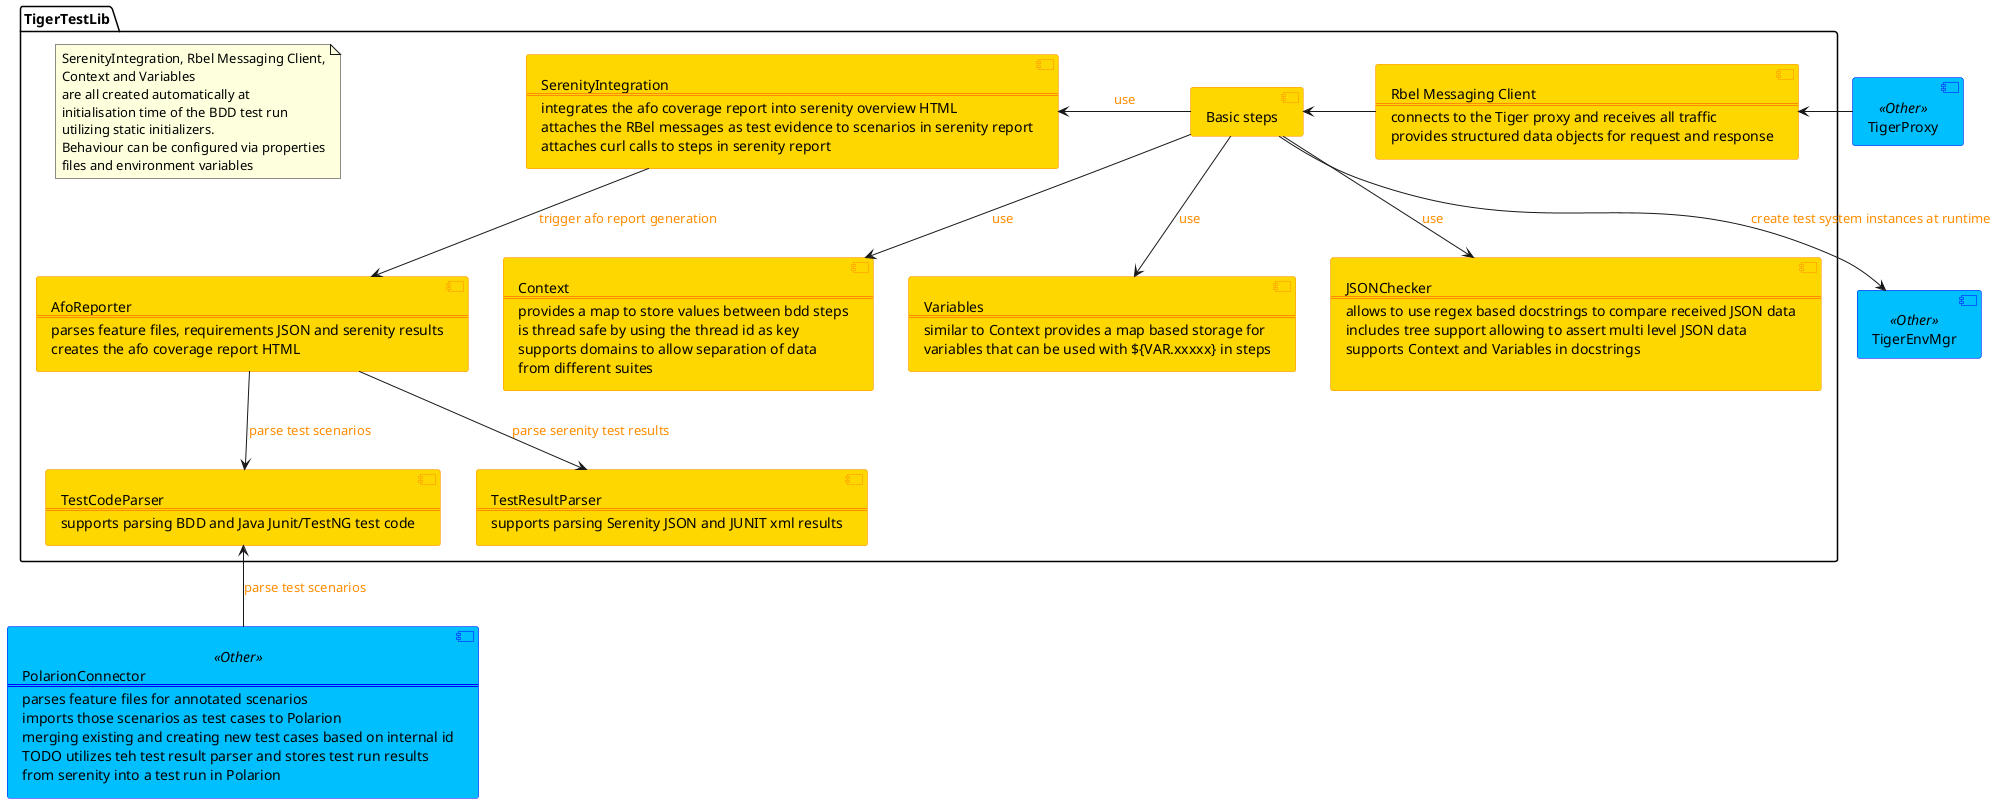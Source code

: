 @startuml
skinparam component {
    BackgroundColor Gold
    BorderColor DarkOrange
    BackgroundColor<<External>> LightGray
    BorderColor<<External>> Blue
    BackgroundColor<<Idp>> LightGreen
    BorderColor<<Idp>> Green
    BackgroundColor<<Other>> DeepSkyBlue
    BorderColor<<Other>> Blue
    BackgroundColor<<NextRelease>> LightGray
    FontColor<<NextRelease>> Gray
    BorderColor<<NextRelease>> Gray
    ArrowColor<<HTTP>> DodgerBlue
    FontColor<<HTTP>> Gray
    ArrowFontColor DarkOrange
    ArrowThickness 1
}

skinparam interface {
    BorderColor<<HTTP>> DodgerBlue
}

    component TigerProxy as tp <<Other>>
    component TigerEnvMgr as tem <<Other>>
    component polc <<Other>> [PolarionConnector
      ===
      parses feature files for annotated scenarios
      imports those scenarios as test cases to Polarion
      merging existing and creating new test cases based on internal id
      TODO utilizes teh test result parser and stores test run results
      from serenity into a test run in Polarion
    ]

    package TigerTestLib {
      component "Basic steps" as bs
      component jsonchck [JSONChecker
        ===
        allows to use regex based docstrings to compare received JSON data
        includes tree support allowing to assert multi level JSON data
        supports Context and Variables in docstrings

      ]
      component ctxt [Context
        ===
        provides a map to store values between bdd steps
        is thread safe by using the thread id as key
        supports domains to allow separation of data
        from different suites
      ]
      component var [Variables
        ===
        similar to Context provides a map based storage for
        variables that can be used with ${VAR.xxxxx} in steps
      ]
      component rbelcli [Rbel Messaging Client
        ===
        connects to the Tiger proxy and receives all traffic
        provides structured data objects for request and response
      ]
      component aforep [AfoReporter
        ===
        parses feature files, requirements JSON and serenity results
        creates the afo coverage report HTML
      ]
      component codepars [TestCodeParser
        ===
        supports parsing BDD and Java Junit/TestNG test code
      ]
      component resparse [TestResultParser
        ===
        supports parsing Serenity JSON and JUNIT xml results
      ]
      component serint [SerenityIntegration
        ===
        integrates the afo coverage report into serenity overview HTML
        attaches the RBel messages as test evidence to scenarios in serenity report
        attaches curl calls to steps in serenity report
      ]

          note as n1
            SerenityIntegration, Rbel Messaging Client,
            Context and Variables
            are all created automatically at
            initialisation time of the BDD test run
            utilizing static initializers.
            Behaviour can be configured via properties
            files and environment variables
          end note


    }

    aforep -down-> codepars : parse test scenarios
    aforep -down-> resparse : parse serenity test results

    polc -up-> codepars : parse test scenarios

    serint -down-> aforep : trigger afo report generation

    bs -down-> ctxt : use
    bs -down-> var : use
    bs -down-> jsonchck : use
    bs -left-> serint : use

    bs -down-> tem : create test system instances at runtime

    bs <-right- rbelcli
    tp -left-> rbelcli

@enduml